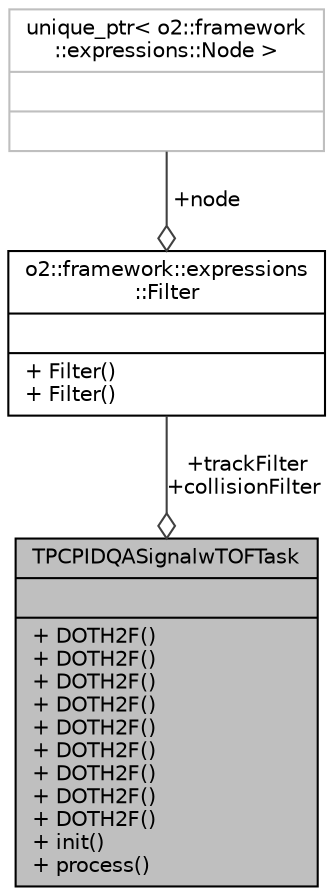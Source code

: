 digraph "TPCPIDQASignalwTOFTask"
{
 // INTERACTIVE_SVG=YES
  bgcolor="transparent";
  edge [fontname="Helvetica",fontsize="10",labelfontname="Helvetica",labelfontsize="10"];
  node [fontname="Helvetica",fontsize="10",shape=record];
  Node1 [label="{TPCPIDQASignalwTOFTask\n||+ DOTH2F()\l+ DOTH2F()\l+ DOTH2F()\l+ DOTH2F()\l+ DOTH2F()\l+ DOTH2F()\l+ DOTH2F()\l+ DOTH2F()\l+ DOTH2F()\l+ init()\l+ process()\l}",height=0.2,width=0.4,color="black", fillcolor="grey75", style="filled", fontcolor="black"];
  Node2 -> Node1 [color="grey25",fontsize="10",style="solid",label=" +trackFilter\n+collisionFilter" ,arrowhead="odiamond",fontname="Helvetica"];
  Node2 [label="{o2::framework::expressions\l::Filter\n||+ Filter()\l+ Filter()\l}",height=0.2,width=0.4,color="black",URL="$d1/d9a/structo2_1_1framework_1_1expressions_1_1Filter.html",tooltip="A struct, containing the root of the expression tree. "];
  Node3 -> Node2 [color="grey25",fontsize="10",style="solid",label=" +node" ,arrowhead="odiamond",fontname="Helvetica"];
  Node3 [label="{unique_ptr\< o2::framework\l::expressions::Node \>\n||}",height=0.2,width=0.4,color="grey75"];
}
